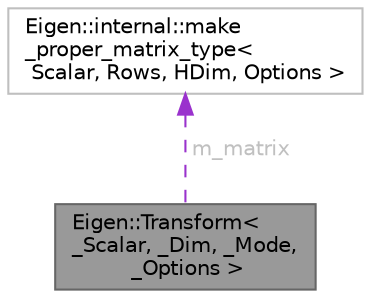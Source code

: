 digraph "Eigen::Transform&lt; _Scalar, _Dim, _Mode, _Options &gt;"
{
 // LATEX_PDF_SIZE
  bgcolor="transparent";
  edge [fontname=Helvetica,fontsize=10,labelfontname=Helvetica,labelfontsize=10];
  node [fontname=Helvetica,fontsize=10,shape=box,height=0.2,width=0.4];
  Node1 [id="Node000001",label="Eigen::Transform\< \l_Scalar, _Dim, _Mode,\l _Options \>",height=0.2,width=0.4,color="gray40", fillcolor="grey60", style="filled", fontcolor="black",tooltip="Represents an homogeneous transformation in a N dimensional space."];
  Node2 -> Node1 [id="edge2_Node000001_Node000002",dir="back",color="darkorchid3",style="dashed",tooltip=" ",label=<<TABLE CELLBORDER="0" BORDER="0"><TR><TD VALIGN="top" ALIGN="LEFT" CELLPADDING="1" CELLSPACING="0">m_matrix</TD></TR>
</TABLE>> ,fontcolor="grey" ];
  Node2 [id="Node000002",label="Eigen::internal::make\l_proper_matrix_type\<\l Scalar, Rows, HDim, Options \>",height=0.2,width=0.4,color="grey75", fillcolor="white", style="filled",URL="$classEigen_1_1internal_1_1make__proper__matrix__type.html",tooltip=" "];
}
